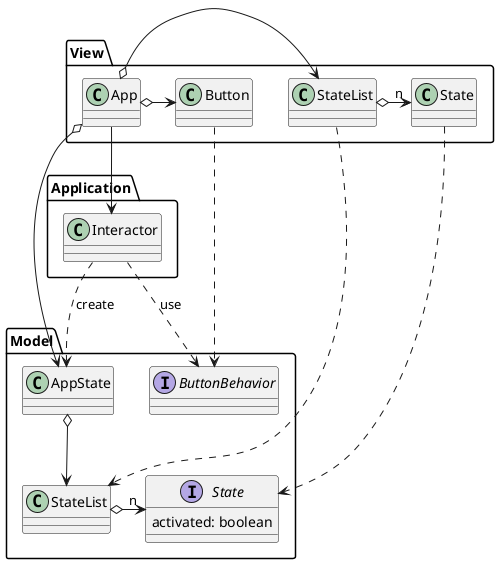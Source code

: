 @startuml View And Model
package View {
  class App
  class "StateList" as VStateList
  class "State" as VState
  class Button

  App o-r-> VStateList
  VStateList o-r-> "n" VState

  App o-r-> Button
}

package Application {
  class Interactor
}

package Model {
  interface ButtonBehavior
  interface "State" as MState {
    activated: boolean
  }
  class "StateList" as MStateList
  MStateList o-l-> "n" MState

  AppState o--> MStateList
  Interactor .r.> AppState : create
  Interactor ..> ButtonBehavior : use
}

App --> Interactor
App o--> AppState
VStateList ..> MStateList
VState ..> MState
Button ..> ButtonBehavior
@enduml

@startuml Strategy Pattern
package Model {
  interface ButtonBehavior
  class "StateList" as MStateList
  interface "State" as MState {
    activated: boolean
  }
  AppState o-r-> MStateList
  MStateList o-r-> "n" MState
  MState -r-> "1" ButtonBehavior
}

package "Application" as App1 {
  class Interactor
}
package "Application" as App2 {
  class Loading
  class Success
  class Failure
  
  class NoAction
  class Alert
  class Reload
}

Interactor .r.> AppState : create
Interactor ..> ButtonBehavior : use

MState <|.. Loading
MState <|.. Success
MState <|.. Failure

ButtonBehavior <|.. NoAction
ButtonBehavior <|.. Alert
ButtonBehavior <|.. Reload
@enduml
